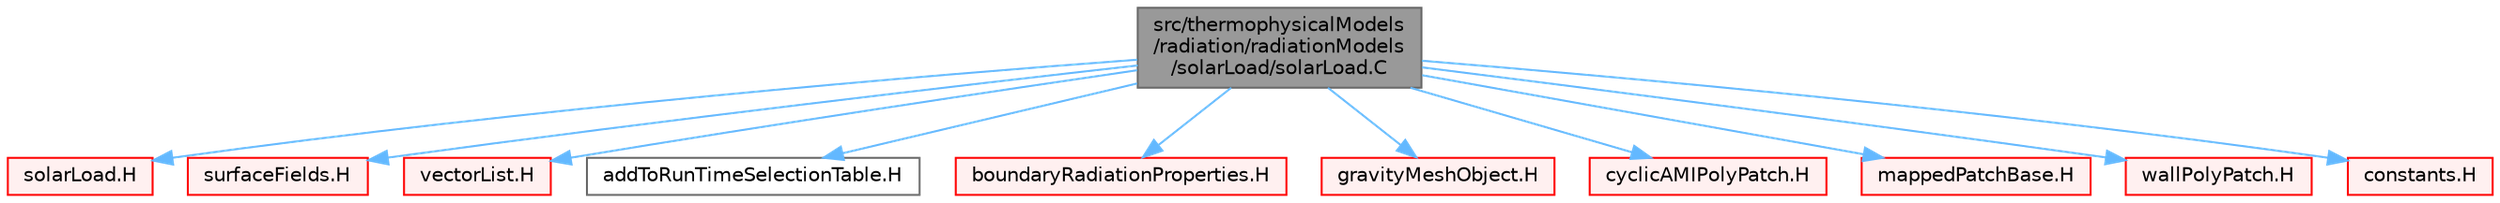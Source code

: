 digraph "src/thermophysicalModels/radiation/radiationModels/solarLoad/solarLoad.C"
{
 // LATEX_PDF_SIZE
  bgcolor="transparent";
  edge [fontname=Helvetica,fontsize=10,labelfontname=Helvetica,labelfontsize=10];
  node [fontname=Helvetica,fontsize=10,shape=box,height=0.2,width=0.4];
  Node1 [id="Node000001",label="src/thermophysicalModels\l/radiation/radiationModels\l/solarLoad/solarLoad.C",height=0.2,width=0.4,color="gray40", fillcolor="grey60", style="filled", fontcolor="black",tooltip=" "];
  Node1 -> Node2 [id="edge1_Node000001_Node000002",color="steelblue1",style="solid",tooltip=" "];
  Node2 [id="Node000002",label="solarLoad.H",height=0.2,width=0.4,color="red", fillcolor="#FFF0F0", style="filled",URL="$solarLoad_8H.html",tooltip=" "];
  Node1 -> Node450 [id="edge2_Node000001_Node000450",color="steelblue1",style="solid",tooltip=" "];
  Node450 [id="Node000450",label="surfaceFields.H",height=0.2,width=0.4,color="red", fillcolor="#FFF0F0", style="filled",URL="$surfaceFields_8H.html",tooltip="Foam::surfaceFields."];
  Node1 -> Node435 [id="edge3_Node000001_Node000435",color="steelblue1",style="solid",tooltip=" "];
  Node435 [id="Node000435",label="vectorList.H",height=0.2,width=0.4,color="red", fillcolor="#FFF0F0", style="filled",URL="$vectorList_8H.html",tooltip=" "];
  Node1 -> Node458 [id="edge4_Node000001_Node000458",color="steelblue1",style="solid",tooltip=" "];
  Node458 [id="Node000458",label="addToRunTimeSelectionTable.H",height=0.2,width=0.4,color="grey40", fillcolor="white", style="filled",URL="$addToRunTimeSelectionTable_8H.html",tooltip="Macros for easy insertion into run-time selection tables."];
  Node1 -> Node396 [id="edge5_Node000001_Node000396",color="steelblue1",style="solid",tooltip=" "];
  Node396 [id="Node000396",label="boundaryRadiationProperties.H",height=0.2,width=0.4,color="red", fillcolor="#FFF0F0", style="filled",URL="$boundaryRadiationProperties_8H.html",tooltip=" "];
  Node1 -> Node459 [id="edge6_Node000001_Node000459",color="steelblue1",style="solid",tooltip=" "];
  Node459 [id="Node000459",label="gravityMeshObject.H",height=0.2,width=0.4,color="red", fillcolor="#FFF0F0", style="filled",URL="$gravityMeshObject_8H.html",tooltip=" "];
  Node1 -> Node488 [id="edge7_Node000001_Node000488",color="steelblue1",style="solid",tooltip=" "];
  Node488 [id="Node000488",label="cyclicAMIPolyPatch.H",height=0.2,width=0.4,color="red", fillcolor="#FFF0F0", style="filled",URL="$cyclicAMIPolyPatch_8H.html",tooltip=" "];
  Node1 -> Node507 [id="edge8_Node000001_Node000507",color="steelblue1",style="solid",tooltip=" "];
  Node507 [id="Node000507",label="mappedPatchBase.H",height=0.2,width=0.4,color="red", fillcolor="#FFF0F0", style="filled",URL="$mappedPatchBase_8H.html",tooltip=" "];
  Node1 -> Node430 [id="edge9_Node000001_Node000430",color="steelblue1",style="solid",tooltip=" "];
  Node430 [id="Node000430",label="wallPolyPatch.H",height=0.2,width=0.4,color="red", fillcolor="#FFF0F0", style="filled",URL="$wallPolyPatch_8H.html",tooltip=" "];
  Node1 -> Node509 [id="edge10_Node000001_Node000509",color="steelblue1",style="solid",tooltip=" "];
  Node509 [id="Node000509",label="constants.H",height=0.2,width=0.4,color="red", fillcolor="#FFF0F0", style="filled",URL="$constants_8H.html",tooltip=" "];
}
